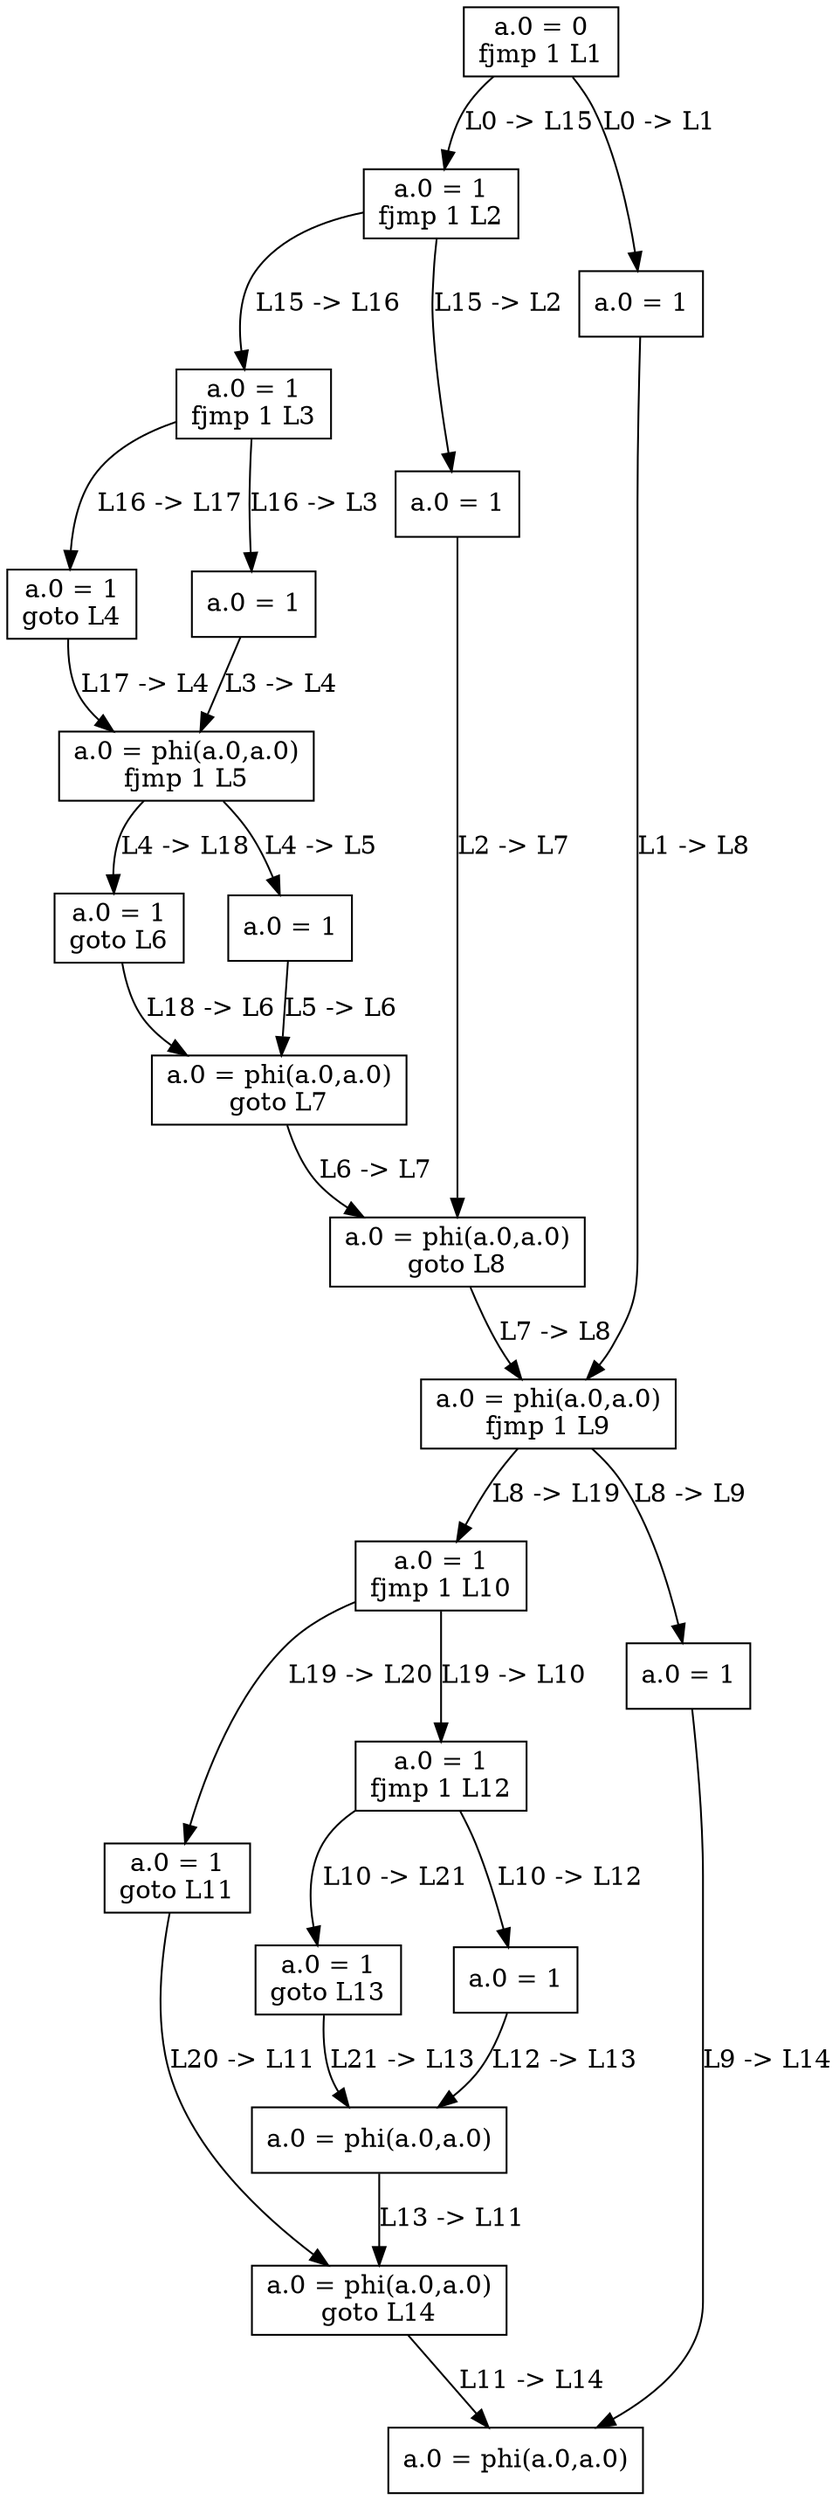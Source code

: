 digraph cfg {
L0 [label="a.0 = 0\nfjmp 1 L1", shape="rectangle"]
L15 [label="a.0 = 1\nfjmp 1 L2", shape="rectangle"]
L16 [label="a.0 = 1\nfjmp 1 L3", shape="rectangle"]
L17 [label="a.0 = 1\ngoto L4", shape="rectangle"]
L3 [label="a.0 = 1", shape="rectangle"]
L4 [label="a.0 = phi(a.0,a.0)\nfjmp 1 L5", shape="rectangle"]
L18 [label="a.0 = 1\ngoto L6", shape="rectangle"]
L5 [label="a.0 = 1", shape="rectangle"]
L6 [label="a.0 = phi(a.0,a.0)\ngoto L7", shape="rectangle"]
L2 [label="a.0 = 1", shape="rectangle"]
L7 [label="a.0 = phi(a.0,a.0)\ngoto L8", shape="rectangle"]
L1 [label="a.0 = 1", shape="rectangle"]
L8 [label="a.0 = phi(a.0,a.0)\nfjmp 1 L9", shape="rectangle"]
L19 [label="a.0 = 1\nfjmp 1 L10", shape="rectangle"]
L20 [label="a.0 = 1\ngoto L11", shape="rectangle"]
L10 [label="a.0 = 1\nfjmp 1 L12", shape="rectangle"]
L21 [label="a.0 = 1\ngoto L13", shape="rectangle"]
L12 [label="a.0 = 1", shape="rectangle"]
L13 [label="a.0 = phi(a.0,a.0)", shape="rectangle"]
L11 [label="a.0 = phi(a.0,a.0)\ngoto L14", shape="rectangle"]
L9 [label="a.0 = 1", shape="rectangle"]
L14 [label="a.0 = phi(a.0,a.0)", shape="rectangle"]
L0 -> L1 [label="L0 -> L1"]
L0 -> L15 [label="L0 -> L15"]
L15 -> L2 [label="L15 -> L2"]
L15 -> L16 [label="L15 -> L16"]
L16 -> L3 [label="L16 -> L3"]
L16 -> L17 [label="L16 -> L17"]
L17 -> L4 [label="L17 -> L4"]
L3 -> L4 [label="L3 -> L4"]
L4 -> L5 [label="L4 -> L5"]
L4 -> L18 [label="L4 -> L18"]
L18 -> L6 [label="L18 -> L6"]
L5 -> L6 [label="L5 -> L6"]
L6 -> L7 [label="L6 -> L7"]
L2 -> L7 [label="L2 -> L7"]
L7 -> L8 [label="L7 -> L8"]
L1 -> L8 [label="L1 -> L8"]
L8 -> L9 [label="L8 -> L9"]
L8 -> L19 [label="L8 -> L19"]
L19 -> L10 [label="L19 -> L10"]
L19 -> L20 [label="L19 -> L20"]
L20 -> L11 [label="L20 -> L11"]
L10 -> L12 [label="L10 -> L12"]
L10 -> L21 [label="L10 -> L21"]
L21 -> L13 [label="L21 -> L13"]
L12 -> L13 [label="L12 -> L13"]
L13 -> L11 [label="L13 -> L11"]
L11 -> L14 [label="L11 -> L14"]
L9 -> L14 [label="L9 -> L14"]
}
